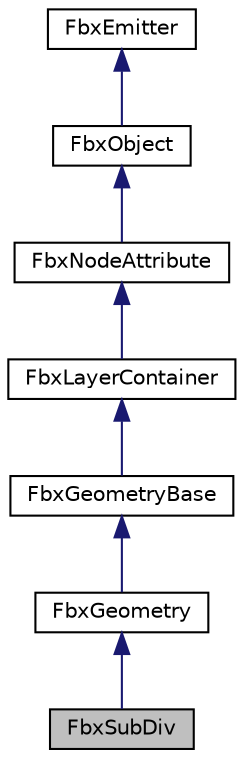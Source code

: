 digraph "FbxSubDiv"
{
  edge [fontname="Helvetica",fontsize="10",labelfontname="Helvetica",labelfontsize="10"];
  node [fontname="Helvetica",fontsize="10",shape=record];
  Node0 [label="FbxSubDiv",height=0.2,width=0.4,color="black", fillcolor="grey75", style="filled", fontcolor="black"];
  Node1 -> Node0 [dir="back",color="midnightblue",fontsize="10",style="solid"];
  Node1 [label="FbxGeometry",height=0.2,width=0.4,color="black", fillcolor="white", style="filled",URL="$class_fbx_geometry.html"];
  Node2 -> Node1 [dir="back",color="midnightblue",fontsize="10",style="solid"];
  Node2 [label="FbxGeometryBase",height=0.2,width=0.4,color="black", fillcolor="white", style="filled",URL="$class_fbx_geometry_base.html"];
  Node3 -> Node2 [dir="back",color="midnightblue",fontsize="10",style="solid"];
  Node3 [label="FbxLayerContainer",height=0.2,width=0.4,color="black", fillcolor="white", style="filled",URL="$class_fbx_layer_container.html",tooltip="Contains a collection of FbxLayer objects. This class is used for managing layers construction..."];
  Node4 -> Node3 [dir="back",color="midnightblue",fontsize="10",style="solid"];
  Node4 [label="FbxNodeAttribute",height=0.2,width=0.4,color="black", fillcolor="white", style="filled",URL="$class_fbx_node_attribute.html",tooltip="This class is the base class to all types of node attributes.A node attribute is the content of a nod..."];
  Node5 -> Node4 [dir="back",color="midnightblue",fontsize="10",style="solid"];
  Node5 [label="FbxObject",height=0.2,width=0.4,color="black", fillcolor="white", style="filled",URL="$class_fbx_object.html"];
  Node6 -> Node5 [dir="back",color="midnightblue",fontsize="10",style="solid"];
  Node6 [label="FbxEmitter",height=0.2,width=0.4,color="black", fillcolor="white", style="filled",URL="$class_fbx_emitter.html"];
}
